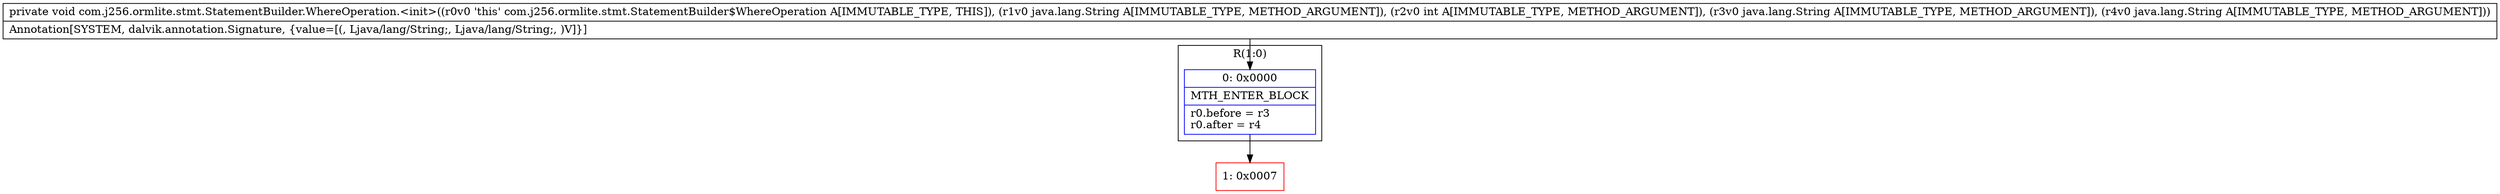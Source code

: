 digraph "CFG forcom.j256.ormlite.stmt.StatementBuilder.WhereOperation.\<init\>(Ljava\/lang\/String;ILjava\/lang\/String;Ljava\/lang\/String;)V" {
subgraph cluster_Region_551745919 {
label = "R(1:0)";
node [shape=record,color=blue];
Node_0 [shape=record,label="{0\:\ 0x0000|MTH_ENTER_BLOCK\l|r0.before = r3\lr0.after = r4\l}"];
}
Node_1 [shape=record,color=red,label="{1\:\ 0x0007}"];
MethodNode[shape=record,label="{private void com.j256.ormlite.stmt.StatementBuilder.WhereOperation.\<init\>((r0v0 'this' com.j256.ormlite.stmt.StatementBuilder$WhereOperation A[IMMUTABLE_TYPE, THIS]), (r1v0 java.lang.String A[IMMUTABLE_TYPE, METHOD_ARGUMENT]), (r2v0 int A[IMMUTABLE_TYPE, METHOD_ARGUMENT]), (r3v0 java.lang.String A[IMMUTABLE_TYPE, METHOD_ARGUMENT]), (r4v0 java.lang.String A[IMMUTABLE_TYPE, METHOD_ARGUMENT]))  | Annotation[SYSTEM, dalvik.annotation.Signature, \{value=[(, Ljava\/lang\/String;, Ljava\/lang\/String;, )V]\}]\l}"];
MethodNode -> Node_0;
Node_0 -> Node_1;
}

